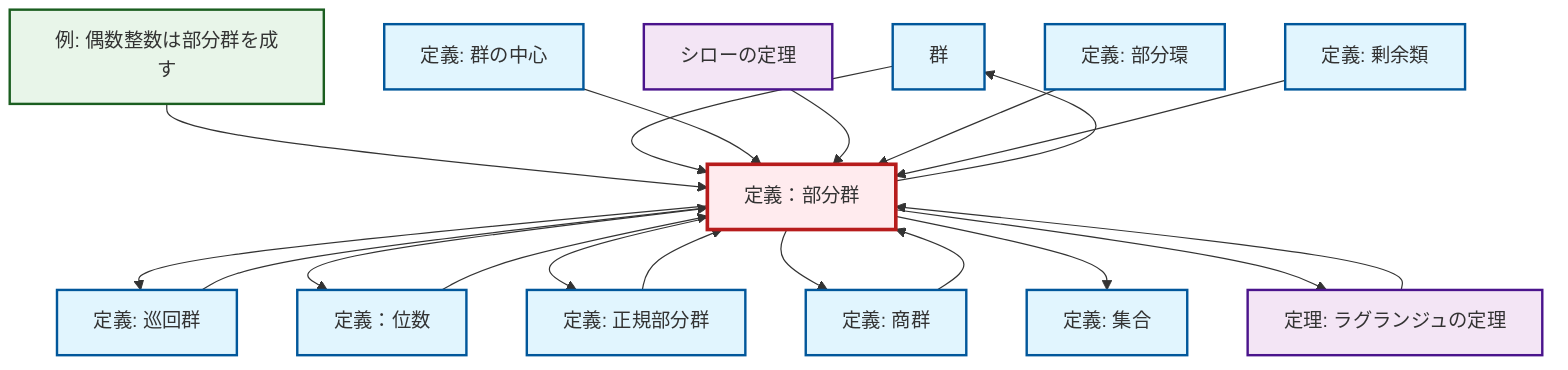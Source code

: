 graph TD
    classDef definition fill:#e1f5fe,stroke:#01579b,stroke-width:2px
    classDef theorem fill:#f3e5f5,stroke:#4a148c,stroke-width:2px
    classDef axiom fill:#fff3e0,stroke:#e65100,stroke-width:2px
    classDef example fill:#e8f5e9,stroke:#1b5e20,stroke-width:2px
    classDef current fill:#ffebee,stroke:#b71c1c,stroke-width:3px
    def-group["群"]:::definition
    def-subgroup["定義：部分群"]:::definition
    def-normal-subgroup["定義: 正規部分群"]:::definition
    def-center-of-group["定義: 群の中心"]:::definition
    def-quotient-group["定義: 商群"]:::definition
    ex-even-integers-subgroup["例: 偶数整数は部分群を成す"]:::example
    def-set["定義: 集合"]:::definition
    def-coset["定義: 剰余類"]:::definition
    def-subring["定義: 部分環"]:::definition
    thm-lagrange["定理: ラグランジュの定理"]:::theorem
    thm-sylow["シローの定理"]:::theorem
    def-order["定義：位数"]:::definition
    def-cyclic-group["定義: 巡回群"]:::definition
    def-subgroup --> def-cyclic-group
    ex-even-integers-subgroup --> def-subgroup
    def-group --> def-subgroup
    def-normal-subgroup --> def-subgroup
    def-subgroup --> def-group
    def-center-of-group --> def-subgroup
    thm-sylow --> def-subgroup
    def-subring --> def-subgroup
    def-subgroup --> def-order
    def-coset --> def-subgroup
    def-order --> def-subgroup
    def-quotient-group --> def-subgroup
    def-subgroup --> def-normal-subgroup
    def-cyclic-group --> def-subgroup
    def-subgroup --> def-quotient-group
    def-subgroup --> def-set
    def-subgroup --> thm-lagrange
    thm-lagrange --> def-subgroup
    class def-subgroup current